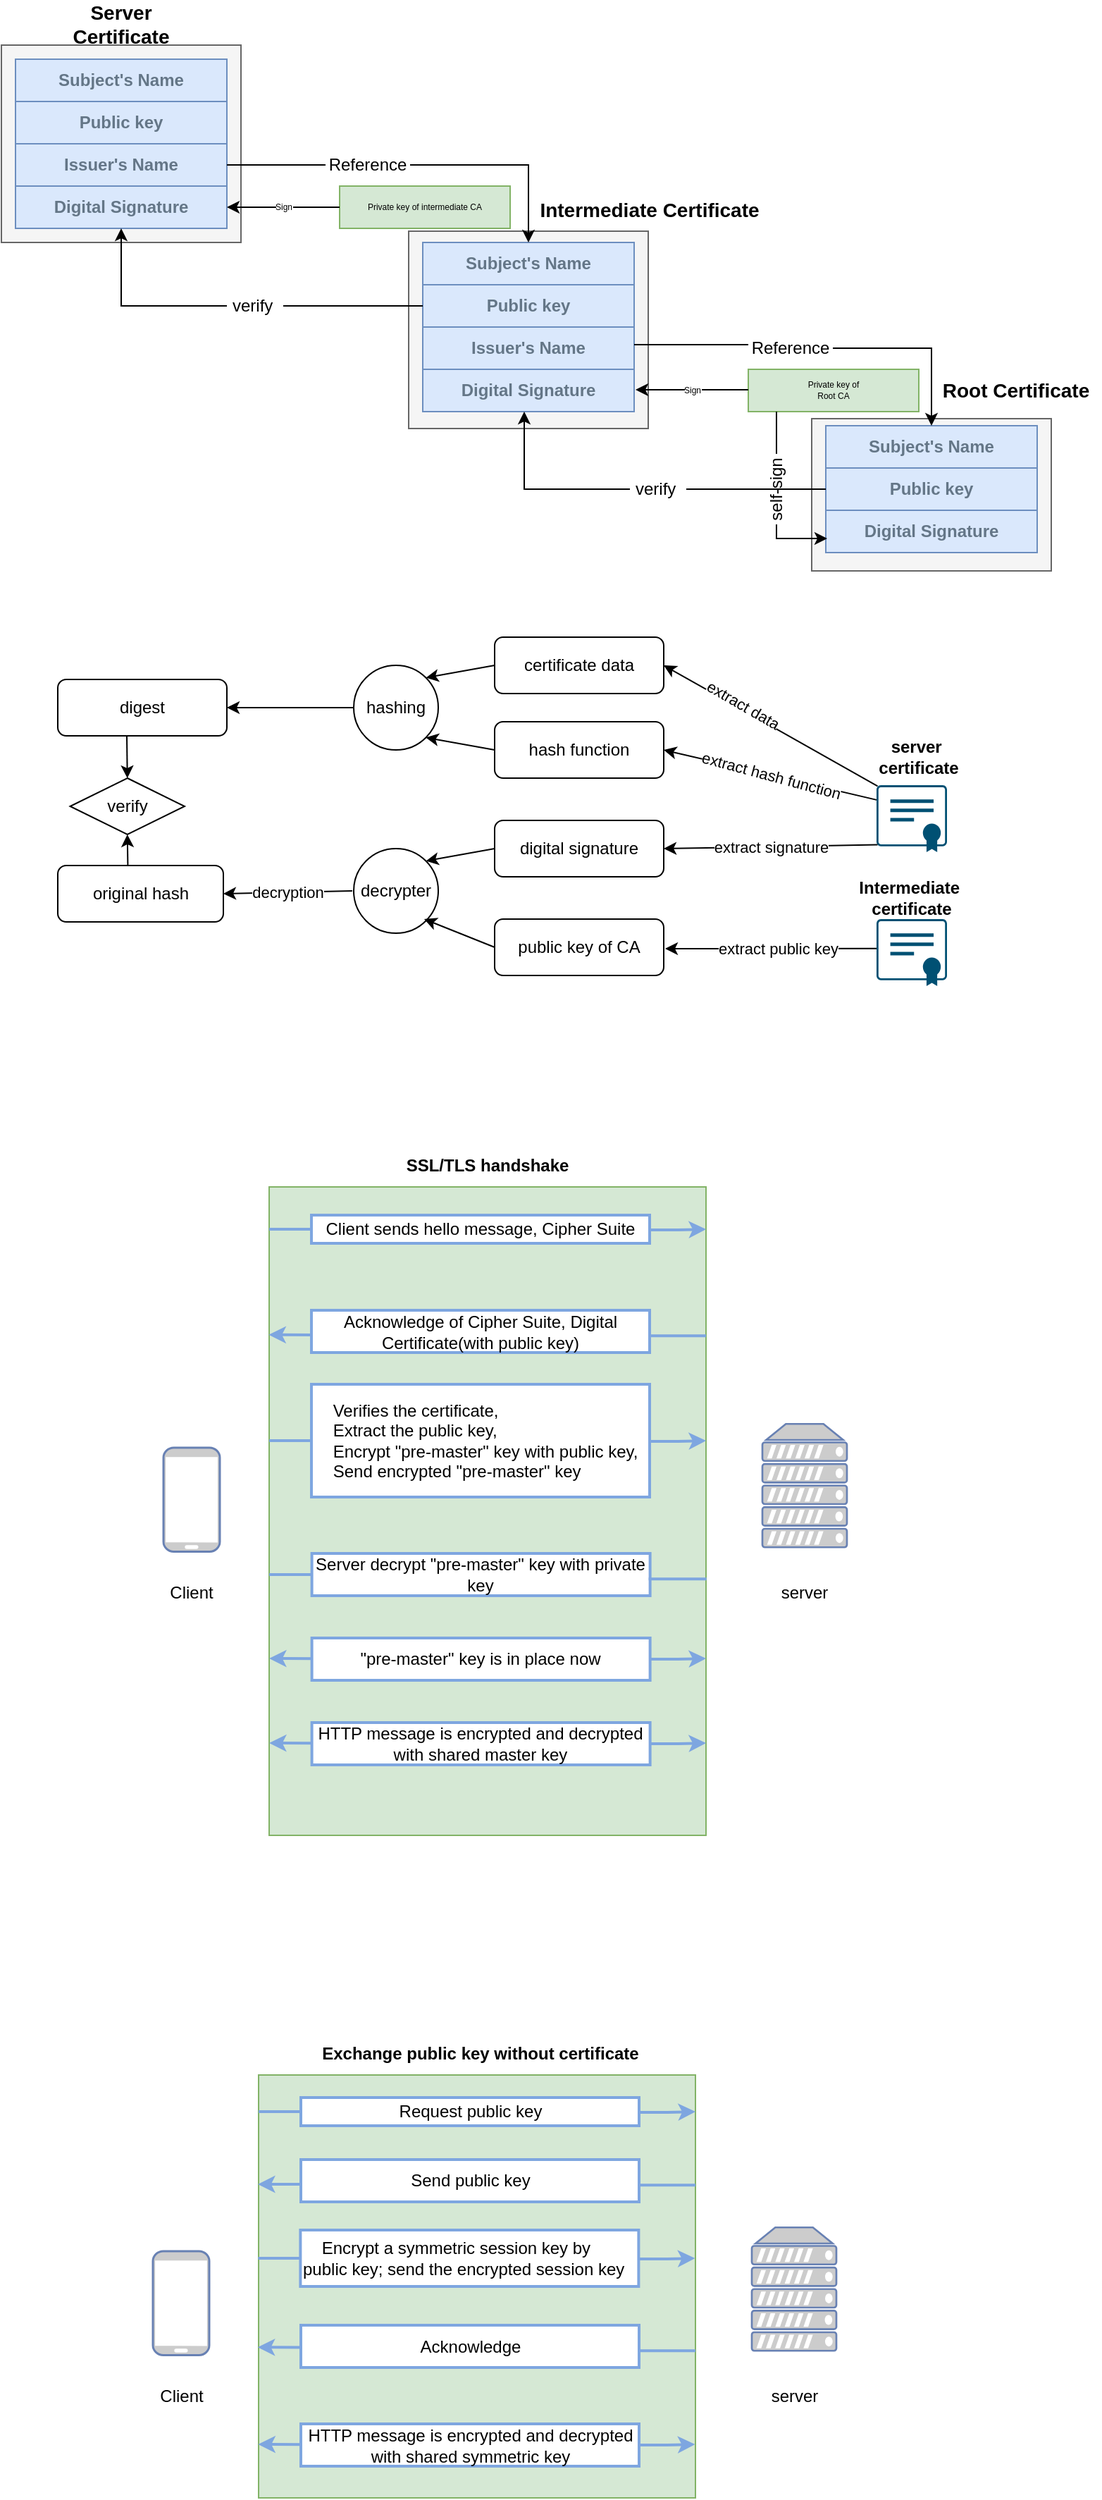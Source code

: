 <mxfile version="16.1.2" type="github">
  <diagram id="zD8Zef6-_hayys4gG_Wi" name="Page-1">
    <mxGraphModel dx="1209" dy="652" grid="1" gridSize="10" guides="1" tooltips="1" connect="1" arrows="1" fold="1" page="1" pageScale="1" pageWidth="827" pageHeight="1169" math="0" shadow="0">
      <root>
        <mxCell id="0" />
        <mxCell id="1" parent="0" />
        <mxCell id="Yg7p6_PxgMODSKfrG7tm-1" value="" style="rounded=0;whiteSpace=wrap;html=1;fillColor=#f5f5f5;strokeColor=#666666;fontColor=#333333;" parent="1" vertex="1">
          <mxGeometry x="40" y="60" width="170" height="140" as="geometry" />
        </mxCell>
        <mxCell id="Yg7p6_PxgMODSKfrG7tm-2" value="Subject&#39;s Name" style="rounded=0;whiteSpace=wrap;html=1;fillColor=#dae8fc;strokeColor=#6c8ebf;fontStyle=1;fontColor=#647687;" parent="1" vertex="1">
          <mxGeometry x="50" y="70" width="150" height="30" as="geometry" />
        </mxCell>
        <mxCell id="Yg7p6_PxgMODSKfrG7tm-3" value="Issuer&#39;s Name" style="rounded=0;whiteSpace=wrap;html=1;fillColor=#dae8fc;strokeColor=#6c8ebf;fontStyle=1;fontColor=#647687;" parent="1" vertex="1">
          <mxGeometry x="50" y="130" width="150" height="30" as="geometry" />
        </mxCell>
        <mxCell id="Yg7p6_PxgMODSKfrG7tm-4" value="Public key" style="rounded=0;whiteSpace=wrap;html=1;fillColor=#dae8fc;strokeColor=#6c8ebf;fontStyle=1;fontColor=#647687;" parent="1" vertex="1">
          <mxGeometry x="50" y="100" width="150" height="30" as="geometry" />
        </mxCell>
        <mxCell id="Yg7p6_PxgMODSKfrG7tm-5" value="Digital Signature" style="rounded=0;whiteSpace=wrap;html=1;fillColor=#dae8fc;strokeColor=#6c8ebf;fontStyle=1;fontColor=#647687;" parent="1" vertex="1">
          <mxGeometry x="50" y="160" width="150" height="30" as="geometry" />
        </mxCell>
        <mxCell id="Yg7p6_PxgMODSKfrG7tm-6" value="" style="rounded=0;whiteSpace=wrap;html=1;fillColor=#f5f5f5;strokeColor=#666666;fontColor=#333333;" parent="1" vertex="1">
          <mxGeometry x="329" y="192" width="170" height="140" as="geometry" />
        </mxCell>
        <mxCell id="Yg7p6_PxgMODSKfrG7tm-7" value="Subject&#39;s Name" style="rounded=0;whiteSpace=wrap;html=1;fillColor=#dae8fc;strokeColor=#6c8ebf;fontStyle=1;fontColor=#647687;" parent="1" vertex="1">
          <mxGeometry x="339" y="200" width="150" height="30" as="geometry" />
        </mxCell>
        <mxCell id="Yg7p6_PxgMODSKfrG7tm-8" value="Issuer&#39;s Name" style="rounded=0;whiteSpace=wrap;html=1;fillColor=#dae8fc;strokeColor=#6c8ebf;fontStyle=1;fontColor=#647687;" parent="1" vertex="1">
          <mxGeometry x="339" y="260" width="150" height="30" as="geometry" />
        </mxCell>
        <mxCell id="Yg7p6_PxgMODSKfrG7tm-9" value="Public key" style="rounded=0;whiteSpace=wrap;html=1;fillColor=#dae8fc;strokeColor=#6c8ebf;fontStyle=1;fontColor=#647687;" parent="1" vertex="1">
          <mxGeometry x="339" y="230" width="150" height="30" as="geometry" />
        </mxCell>
        <mxCell id="Yg7p6_PxgMODSKfrG7tm-10" value="Digital Signature" style="rounded=0;whiteSpace=wrap;html=1;fillColor=#dae8fc;strokeColor=#6c8ebf;fontStyle=1;fontColor=#647687;" parent="1" vertex="1">
          <mxGeometry x="339" y="290" width="150" height="30" as="geometry" />
        </mxCell>
        <mxCell id="Yg7p6_PxgMODSKfrG7tm-11" value="Server Certificate" style="text;html=1;strokeColor=none;fillColor=none;align=center;verticalAlign=middle;whiteSpace=wrap;rounded=0;fontColor=#000000;fontStyle=1;fontSize=14;" parent="1" vertex="1">
          <mxGeometry x="95" y="30" width="60" height="30" as="geometry" />
        </mxCell>
        <mxCell id="Yg7p6_PxgMODSKfrG7tm-12" value="Intermediate Certificate" style="text;html=1;strokeColor=none;fillColor=none;align=center;verticalAlign=middle;whiteSpace=wrap;rounded=0;fontColor=#000000;fontStyle=1;fontSize=14;" parent="1" vertex="1">
          <mxGeometry x="420" y="162" width="160" height="30" as="geometry" />
        </mxCell>
        <mxCell id="Yg7p6_PxgMODSKfrG7tm-13" value="" style="rounded=0;whiteSpace=wrap;html=1;fillColor=#f5f5f5;strokeColor=#666666;fontColor=#333333;" parent="1" vertex="1">
          <mxGeometry x="615" y="325" width="170" height="108" as="geometry" />
        </mxCell>
        <mxCell id="Yg7p6_PxgMODSKfrG7tm-14" value="Subject&#39;s Name" style="rounded=0;whiteSpace=wrap;html=1;fillColor=#dae8fc;strokeColor=#6c8ebf;fontStyle=1;fontColor=#647687;" parent="1" vertex="1">
          <mxGeometry x="625" y="330" width="150" height="30" as="geometry" />
        </mxCell>
        <mxCell id="Yg7p6_PxgMODSKfrG7tm-16" value="Public key" style="rounded=0;whiteSpace=wrap;html=1;fillColor=#dae8fc;strokeColor=#6c8ebf;fontStyle=1;fontColor=#647687;" parent="1" vertex="1">
          <mxGeometry x="625" y="360" width="150" height="30" as="geometry" />
        </mxCell>
        <mxCell id="Yg7p6_PxgMODSKfrG7tm-17" value="Digital Signature" style="rounded=0;whiteSpace=wrap;html=1;fillColor=#dae8fc;strokeColor=#6c8ebf;fontStyle=1;fontColor=#647687;" parent="1" vertex="1">
          <mxGeometry x="625" y="390" width="150" height="30" as="geometry" />
        </mxCell>
        <mxCell id="Yg7p6_PxgMODSKfrG7tm-18" value="Root Certificate" style="text;html=1;strokeColor=none;fillColor=none;align=center;verticalAlign=middle;whiteSpace=wrap;rounded=0;fontColor=#000000;fontStyle=1;fontSize=14;" parent="1" vertex="1">
          <mxGeometry x="700" y="290" width="120" height="30" as="geometry" />
        </mxCell>
        <mxCell id="Yg7p6_PxgMODSKfrG7tm-23" value="" style="edgeStyle=segmentEdgeStyle;endArrow=classic;html=1;rounded=0;fontColor=#000000;exitX=1;exitY=0.5;exitDx=0;exitDy=0;startArrow=none;" parent="1" source="Yg7p6_PxgMODSKfrG7tm-25" target="Yg7p6_PxgMODSKfrG7tm-7" edge="1">
          <mxGeometry width="50" height="50" relative="1" as="geometry">
            <mxPoint x="310" y="80" as="sourcePoint" />
            <mxPoint x="440" y="300" as="targetPoint" />
          </mxGeometry>
        </mxCell>
        <mxCell id="Yg7p6_PxgMODSKfrG7tm-25" value="Reference" style="text;html=1;strokeColor=none;fillColor=none;align=center;verticalAlign=middle;whiteSpace=wrap;rounded=0;fontColor=#000000;fontStyle=0" parent="1" vertex="1">
          <mxGeometry x="270" y="130" width="60" height="30" as="geometry" />
        </mxCell>
        <mxCell id="Yg7p6_PxgMODSKfrG7tm-26" value="" style="edgeStyle=segmentEdgeStyle;endArrow=none;html=1;rounded=0;fontColor=#000000;exitX=1;exitY=0.5;exitDx=0;exitDy=0;" parent="1" source="Yg7p6_PxgMODSKfrG7tm-3" target="Yg7p6_PxgMODSKfrG7tm-25" edge="1">
          <mxGeometry width="50" height="50" relative="1" as="geometry">
            <mxPoint x="270" y="145" as="sourcePoint" />
            <mxPoint x="414" y="170" as="targetPoint" />
          </mxGeometry>
        </mxCell>
        <mxCell id="Yg7p6_PxgMODSKfrG7tm-32" value="" style="edgeStyle=segmentEdgeStyle;endArrow=classic;html=1;rounded=0;fontColor=#000000;exitX=1;exitY=0.5;exitDx=0;exitDy=0;startArrow=none;entryX=0.5;entryY=0;entryDx=0;entryDy=0;" parent="1" source="Yg7p6_PxgMODSKfrG7tm-33" target="Yg7p6_PxgMODSKfrG7tm-14" edge="1">
          <mxGeometry width="50" height="50" relative="1" as="geometry">
            <mxPoint x="595" y="220" as="sourcePoint" />
            <mxPoint x="699" y="310" as="targetPoint" />
          </mxGeometry>
        </mxCell>
        <mxCell id="Yg7p6_PxgMODSKfrG7tm-33" value="Reference" style="text;html=1;strokeColor=none;fillColor=none;align=center;verticalAlign=middle;whiteSpace=wrap;rounded=0;fontColor=#000000;fontStyle=0" parent="1" vertex="1">
          <mxGeometry x="570" y="260" width="60" height="30" as="geometry" />
        </mxCell>
        <mxCell id="Yg7p6_PxgMODSKfrG7tm-34" value="" style="edgeStyle=segmentEdgeStyle;endArrow=none;html=1;rounded=0;fontColor=#000000;exitX=1;exitY=0.75;exitDx=0;exitDy=0;" parent="1" target="Yg7p6_PxgMODSKfrG7tm-33" edge="1">
          <mxGeometry width="50" height="50" relative="1" as="geometry">
            <mxPoint x="489" y="272.5" as="sourcePoint" />
            <mxPoint x="633" y="260" as="targetPoint" />
            <Array as="points">
              <mxPoint x="570" y="273" />
              <mxPoint x="570" y="273" />
            </Array>
          </mxGeometry>
        </mxCell>
        <mxCell id="Yg7p6_PxgMODSKfrG7tm-36" value="Private key of intermediate CA" style="rounded=0;whiteSpace=wrap;html=1;fillColor=#d5e8d4;strokeColor=#82b366;fontStyle=0;fontSize=6;" parent="1" vertex="1">
          <mxGeometry x="280" y="160" width="121" height="30" as="geometry" />
        </mxCell>
        <mxCell id="Yg7p6_PxgMODSKfrG7tm-37" value="Private key of &lt;br&gt;Root CA" style="rounded=0;whiteSpace=wrap;html=1;fillColor=#d5e8d4;strokeColor=#82b366;fontStyle=0;fontSize=6;" parent="1" vertex="1">
          <mxGeometry x="570" y="290" width="121" height="30" as="geometry" />
        </mxCell>
        <mxCell id="Yg7p6_PxgMODSKfrG7tm-40" value="" style="endArrow=classic;html=1;rounded=0;fontSize=6;fontColor=#000000;exitX=0;exitY=0.5;exitDx=0;exitDy=0;entryX=1;entryY=0.5;entryDx=0;entryDy=0;" parent="1" source="Yg7p6_PxgMODSKfrG7tm-36" target="Yg7p6_PxgMODSKfrG7tm-5" edge="1">
          <mxGeometry relative="1" as="geometry">
            <mxPoint x="360" y="320" as="sourcePoint" />
            <mxPoint x="460" y="320" as="targetPoint" />
          </mxGeometry>
        </mxCell>
        <mxCell id="Yg7p6_PxgMODSKfrG7tm-41" value="Sign" style="edgeLabel;resizable=0;html=1;align=center;verticalAlign=middle;fontSize=6;fontColor=#000000;" parent="Yg7p6_PxgMODSKfrG7tm-40" connectable="0" vertex="1">
          <mxGeometry relative="1" as="geometry" />
        </mxCell>
        <mxCell id="Yg7p6_PxgMODSKfrG7tm-42" value="" style="endArrow=classic;html=1;rounded=0;fontSize=6;fontColor=#000000;exitX=0;exitY=0.5;exitDx=0;exitDy=0;entryX=1;entryY=0.5;entryDx=0;entryDy=0;" parent="1" edge="1">
          <mxGeometry relative="1" as="geometry">
            <mxPoint x="570" y="304.5" as="sourcePoint" />
            <mxPoint x="490" y="304.5" as="targetPoint" />
          </mxGeometry>
        </mxCell>
        <mxCell id="Yg7p6_PxgMODSKfrG7tm-43" value="Sign" style="edgeLabel;resizable=0;html=1;align=center;verticalAlign=middle;fontSize=6;fontColor=#000000;" parent="Yg7p6_PxgMODSKfrG7tm-42" connectable="0" vertex="1">
          <mxGeometry relative="1" as="geometry" />
        </mxCell>
        <mxCell id="Yg7p6_PxgMODSKfrG7tm-44" value="" style="edgeStyle=segmentEdgeStyle;endArrow=classic;html=1;rounded=0;fontSize=6;fontColor=#000000;exitX=0;exitY=0.5;exitDx=0;exitDy=0;entryX=0.5;entryY=1;entryDx=0;entryDy=0;startArrow=none;" parent="1" source="Yg7p6_PxgMODSKfrG7tm-46" target="Yg7p6_PxgMODSKfrG7tm-5" edge="1">
          <mxGeometry width="50" height="50" relative="1" as="geometry">
            <mxPoint x="390" y="350" as="sourcePoint" />
            <mxPoint x="120" y="245" as="targetPoint" />
          </mxGeometry>
        </mxCell>
        <mxCell id="Yg7p6_PxgMODSKfrG7tm-46" value="verify&amp;nbsp;" style="text;html=1;strokeColor=none;fillColor=none;align=center;verticalAlign=middle;whiteSpace=wrap;rounded=0;fontColor=#000000;fontStyle=0" parent="1" vertex="1">
          <mxGeometry x="200" y="230" width="40" height="30" as="geometry" />
        </mxCell>
        <mxCell id="Yg7p6_PxgMODSKfrG7tm-47" value="" style="edgeStyle=segmentEdgeStyle;endArrow=none;html=1;rounded=0;fontSize=6;fontColor=#000000;exitX=0;exitY=0.5;exitDx=0;exitDy=0;entryX=1;entryY=0.5;entryDx=0;entryDy=0;" parent="1" source="Yg7p6_PxgMODSKfrG7tm-9" target="Yg7p6_PxgMODSKfrG7tm-46" edge="1">
          <mxGeometry width="50" height="50" relative="1" as="geometry">
            <mxPoint x="339" y="245" as="sourcePoint" />
            <mxPoint x="270" y="260" as="targetPoint" />
          </mxGeometry>
        </mxCell>
        <mxCell id="Yg7p6_PxgMODSKfrG7tm-48" value="" style="edgeStyle=segmentEdgeStyle;endArrow=classic;html=1;rounded=0;fontSize=6;fontColor=#000000;exitX=0;exitY=0.5;exitDx=0;exitDy=0;entryX=0.5;entryY=1;entryDx=0;entryDy=0;startArrow=none;" parent="1" source="Yg7p6_PxgMODSKfrG7tm-49" edge="1">
          <mxGeometry width="50" height="50" relative="1" as="geometry">
            <mxPoint x="676" y="480" as="sourcePoint" />
            <mxPoint x="411" y="320" as="targetPoint" />
          </mxGeometry>
        </mxCell>
        <mxCell id="Yg7p6_PxgMODSKfrG7tm-49" value="verify&amp;nbsp;" style="text;html=1;strokeColor=none;fillColor=none;align=center;verticalAlign=middle;whiteSpace=wrap;rounded=0;fontColor=#000000;fontStyle=0" parent="1" vertex="1">
          <mxGeometry x="486" y="360" width="40" height="30" as="geometry" />
        </mxCell>
        <mxCell id="Yg7p6_PxgMODSKfrG7tm-50" value="" style="edgeStyle=segmentEdgeStyle;endArrow=none;html=1;rounded=0;fontSize=6;fontColor=#000000;exitX=0;exitY=0.5;exitDx=0;exitDy=0;entryX=1;entryY=0.5;entryDx=0;entryDy=0;" parent="1" target="Yg7p6_PxgMODSKfrG7tm-49" edge="1">
          <mxGeometry width="50" height="50" relative="1" as="geometry">
            <mxPoint x="625" y="375" as="sourcePoint" />
            <mxPoint x="556" y="390" as="targetPoint" />
          </mxGeometry>
        </mxCell>
        <mxCell id="Yg7p6_PxgMODSKfrG7tm-51" value="" style="edgeStyle=segmentEdgeStyle;endArrow=classic;html=1;rounded=0;fontSize=14;fontColor=#000000;startArrow=none;" parent="1" source="Yg7p6_PxgMODSKfrG7tm-52" edge="1">
          <mxGeometry width="50" height="50" relative="1" as="geometry">
            <mxPoint x="576" y="320" as="sourcePoint" />
            <mxPoint x="626" y="410" as="targetPoint" />
            <Array as="points">
              <mxPoint x="590" y="410" />
            </Array>
          </mxGeometry>
        </mxCell>
        <mxCell id="Yg7p6_PxgMODSKfrG7tm-52" value="self-sign" style="text;html=1;strokeColor=none;fillColor=none;align=center;verticalAlign=middle;whiteSpace=wrap;rounded=0;fontColor=#000000;fontStyle=0;rotation=270;" parent="1" vertex="1">
          <mxGeometry x="565" y="360" width="50" height="30" as="geometry" />
        </mxCell>
        <mxCell id="Yg7p6_PxgMODSKfrG7tm-53" value="" style="edgeStyle=segmentEdgeStyle;endArrow=none;html=1;rounded=0;fontSize=14;fontColor=#000000;" parent="1" target="Yg7p6_PxgMODSKfrG7tm-52" edge="1">
          <mxGeometry width="50" height="50" relative="1" as="geometry">
            <mxPoint x="590" y="320" as="sourcePoint" />
            <mxPoint x="626" y="410" as="targetPoint" />
            <Array as="points">
              <mxPoint x="590" y="320" />
            </Array>
          </mxGeometry>
        </mxCell>
        <mxCell id="K2IvXbD52Qtt8zS2Q_Zz-4" value="" style="points=[[0.015,0.015,0],[0.25,0,0],[0.5,0,0],[0.75,0,0],[0.985,0.015,0],[1,0.22,0],[1,0.44,0],[1,0.67,0],[0.985,0.89,0],[0,0.22,0],[0,0.44,0],[0,0.67,0],[0.015,0.89,0],[0.25,0.91,0],[0.5,0.91,0],[0.785,0.955,0]];verticalLabelPosition=bottom;sketch=0;html=1;verticalAlign=top;aspect=fixed;align=center;pointerEvents=1;shape=mxgraph.cisco19.x509_certificate;fillColor=#005073;strokeColor=none;" parent="1" vertex="1">
          <mxGeometry x="661" y="680" width="50" height="47.5" as="geometry" />
        </mxCell>
        <mxCell id="K2IvXbD52Qtt8zS2Q_Zz-5" value="" style="endArrow=classic;html=1;rounded=0;exitX=0;exitY=0.44;exitDx=0;exitDy=0;exitPerimeter=0;" parent="1" source="K2IvXbD52Qtt8zS2Q_Zz-4" edge="1">
          <mxGeometry relative="1" as="geometry">
            <mxPoint x="641" y="800" as="sourcePoint" />
            <mxPoint x="511" y="701" as="targetPoint" />
          </mxGeometry>
        </mxCell>
        <mxCell id="K2IvXbD52Qtt8zS2Q_Zz-6" value="extract public key" style="edgeLabel;resizable=0;html=1;align=center;verticalAlign=middle;" parent="K2IvXbD52Qtt8zS2Q_Zz-5" connectable="0" vertex="1">
          <mxGeometry relative="1" as="geometry">
            <mxPoint x="5" as="offset" />
          </mxGeometry>
        </mxCell>
        <mxCell id="K2IvXbD52Qtt8zS2Q_Zz-7" value="Intermediate&amp;nbsp; certificate" style="text;html=1;strokeColor=none;fillColor=none;align=center;verticalAlign=middle;whiteSpace=wrap;rounded=0;fontStyle=1" parent="1" vertex="1">
          <mxGeometry x="656" y="650" width="60" height="30" as="geometry" />
        </mxCell>
        <mxCell id="K2IvXbD52Qtt8zS2Q_Zz-8" value="" style="points=[[0.015,0.015,0],[0.25,0,0],[0.5,0,0],[0.75,0,0],[0.985,0.015,0],[1,0.22,0],[1,0.44,0],[1,0.67,0],[0.985,0.89,0],[0,0.22,0],[0,0.44,0],[0,0.67,0],[0.015,0.89,0],[0.25,0.91,0],[0.5,0.91,0],[0.785,0.955,0]];verticalLabelPosition=bottom;sketch=0;html=1;verticalAlign=top;aspect=fixed;align=center;pointerEvents=1;shape=mxgraph.cisco19.x509_certificate;fillColor=#005073;strokeColor=none;" parent="1" vertex="1">
          <mxGeometry x="661" y="585" width="50" height="47.5" as="geometry" />
        </mxCell>
        <mxCell id="K2IvXbD52Qtt8zS2Q_Zz-9" value="server&amp;nbsp; certificate" style="text;html=1;strokeColor=none;fillColor=none;align=center;verticalAlign=middle;whiteSpace=wrap;rounded=0;fontStyle=1" parent="1" vertex="1">
          <mxGeometry x="661" y="550" width="60" height="30" as="geometry" />
        </mxCell>
        <mxCell id="K2IvXbD52Qtt8zS2Q_Zz-10" value="" style="endArrow=classic;html=1;rounded=0;exitX=0.015;exitY=0.89;exitDx=0;exitDy=0;exitPerimeter=0;entryX=1;entryY=0.5;entryDx=0;entryDy=0;" parent="1" source="K2IvXbD52Qtt8zS2Q_Zz-8" target="K2IvXbD52Qtt8zS2Q_Zz-12" edge="1">
          <mxGeometry relative="1" as="geometry">
            <mxPoint x="681" y="730" as="sourcePoint" />
            <mxPoint x="511" y="611" as="targetPoint" />
          </mxGeometry>
        </mxCell>
        <mxCell id="K2IvXbD52Qtt8zS2Q_Zz-11" value="extract signature" style="edgeLabel;resizable=0;html=1;align=center;verticalAlign=middle;" parent="K2IvXbD52Qtt8zS2Q_Zz-10" connectable="0" vertex="1">
          <mxGeometry relative="1" as="geometry" />
        </mxCell>
        <mxCell id="K2IvXbD52Qtt8zS2Q_Zz-12" value="digital signature" style="rounded=1;whiteSpace=wrap;html=1;" parent="1" vertex="1">
          <mxGeometry x="390" y="610" width="120" height="40" as="geometry" />
        </mxCell>
        <mxCell id="K2IvXbD52Qtt8zS2Q_Zz-13" value="public key of CA" style="rounded=1;whiteSpace=wrap;html=1;" parent="1" vertex="1">
          <mxGeometry x="390" y="680" width="120" height="40" as="geometry" />
        </mxCell>
        <mxCell id="K2IvXbD52Qtt8zS2Q_Zz-16" value="decrypter" style="ellipse;whiteSpace=wrap;html=1;aspect=fixed;" parent="1" vertex="1">
          <mxGeometry x="290" y="630" width="60" height="60" as="geometry" />
        </mxCell>
        <mxCell id="K2IvXbD52Qtt8zS2Q_Zz-17" value="" style="endArrow=classic;html=1;rounded=0;exitX=0;exitY=0.5;exitDx=0;exitDy=0;entryX=1;entryY=0;entryDx=0;entryDy=0;" parent="1" source="K2IvXbD52Qtt8zS2Q_Zz-12" target="K2IvXbD52Qtt8zS2Q_Zz-16" edge="1">
          <mxGeometry width="50" height="50" relative="1" as="geometry">
            <mxPoint x="550" y="750" as="sourcePoint" />
            <mxPoint x="600" y="700" as="targetPoint" />
          </mxGeometry>
        </mxCell>
        <mxCell id="K2IvXbD52Qtt8zS2Q_Zz-18" value="" style="endArrow=classic;html=1;rounded=0;exitX=0;exitY=0.5;exitDx=0;exitDy=0;" parent="1" source="K2IvXbD52Qtt8zS2Q_Zz-13" edge="1">
          <mxGeometry width="50" height="50" relative="1" as="geometry">
            <mxPoint x="400" y="620" as="sourcePoint" />
            <mxPoint x="340" y="680" as="targetPoint" />
          </mxGeometry>
        </mxCell>
        <mxCell id="K2IvXbD52Qtt8zS2Q_Zz-19" value="" style="endArrow=classic;html=1;rounded=0;exitX=0;exitY=0.5;exitDx=0;exitDy=0;entryX=1;entryY=0.5;entryDx=0;entryDy=0;" parent="1" target="K2IvXbD52Qtt8zS2Q_Zz-22" edge="1">
          <mxGeometry relative="1" as="geometry">
            <mxPoint x="289" y="660" as="sourcePoint" />
            <mxPoint x="189" y="660" as="targetPoint" />
          </mxGeometry>
        </mxCell>
        <mxCell id="K2IvXbD52Qtt8zS2Q_Zz-20" value="decryption" style="edgeLabel;resizable=0;html=1;align=center;verticalAlign=middle;" parent="K2IvXbD52Qtt8zS2Q_Zz-19" connectable="0" vertex="1">
          <mxGeometry relative="1" as="geometry" />
        </mxCell>
        <mxCell id="K2IvXbD52Qtt8zS2Q_Zz-22" value="original hash" style="rounded=1;whiteSpace=wrap;html=1;" parent="1" vertex="1">
          <mxGeometry x="80" y="642" width="117.5" height="40" as="geometry" />
        </mxCell>
        <mxCell id="K2IvXbD52Qtt8zS2Q_Zz-23" value="" style="endArrow=classic;html=1;rounded=0;exitX=0;exitY=0.22;exitDx=0;exitDy=0;exitPerimeter=0;entryX=1;entryY=0.5;entryDx=0;entryDy=0;" parent="1" source="K2IvXbD52Qtt8zS2Q_Zz-8" target="K2IvXbD52Qtt8zS2Q_Zz-25" edge="1">
          <mxGeometry relative="1" as="geometry">
            <mxPoint x="660" y="610" as="sourcePoint" />
            <mxPoint x="510" y="600" as="targetPoint" />
          </mxGeometry>
        </mxCell>
        <mxCell id="K2IvXbD52Qtt8zS2Q_Zz-24" value="extract hash function" style="edgeLabel;resizable=0;html=1;align=center;verticalAlign=middle;rotation=15;" parent="K2IvXbD52Qtt8zS2Q_Zz-23" connectable="0" vertex="1">
          <mxGeometry relative="1" as="geometry" />
        </mxCell>
        <mxCell id="K2IvXbD52Qtt8zS2Q_Zz-25" value="hash function" style="rounded=1;whiteSpace=wrap;html=1;" parent="1" vertex="1">
          <mxGeometry x="390" y="540" width="120" height="40" as="geometry" />
        </mxCell>
        <mxCell id="K2IvXbD52Qtt8zS2Q_Zz-26" value="" style="endArrow=classic;html=1;rounded=0;exitX=0.015;exitY=0.015;exitDx=0;exitDy=0;exitPerimeter=0;entryX=1;entryY=0.5;entryDx=0;entryDy=0;" parent="1" source="K2IvXbD52Qtt8zS2Q_Zz-8" target="K2IvXbD52Qtt8zS2Q_Zz-28" edge="1">
          <mxGeometry relative="1" as="geometry">
            <mxPoint x="660" y="610" as="sourcePoint" />
            <mxPoint x="510" y="520" as="targetPoint" />
            <Array as="points" />
          </mxGeometry>
        </mxCell>
        <mxCell id="K2IvXbD52Qtt8zS2Q_Zz-27" value="extract data" style="edgeLabel;resizable=0;html=1;align=center;verticalAlign=middle;rotation=30;" parent="K2IvXbD52Qtt8zS2Q_Zz-26" connectable="0" vertex="1">
          <mxGeometry relative="1" as="geometry">
            <mxPoint x="-20" y="-15" as="offset" />
          </mxGeometry>
        </mxCell>
        <mxCell id="K2IvXbD52Qtt8zS2Q_Zz-28" value="certificate data" style="rounded=1;whiteSpace=wrap;html=1;" parent="1" vertex="1">
          <mxGeometry x="390" y="480" width="120" height="40" as="geometry" />
        </mxCell>
        <mxCell id="K2IvXbD52Qtt8zS2Q_Zz-29" value="hashing" style="ellipse;whiteSpace=wrap;html=1;aspect=fixed;" parent="1" vertex="1">
          <mxGeometry x="290" y="500" width="60" height="60" as="geometry" />
        </mxCell>
        <mxCell id="K2IvXbD52Qtt8zS2Q_Zz-30" value="" style="endArrow=classic;html=1;rounded=0;exitX=0;exitY=0.5;exitDx=0;exitDy=0;entryX=1;entryY=0;entryDx=0;entryDy=0;" parent="1" source="K2IvXbD52Qtt8zS2Q_Zz-28" target="K2IvXbD52Qtt8zS2Q_Zz-29" edge="1">
          <mxGeometry width="50" height="50" relative="1" as="geometry">
            <mxPoint x="390" y="550" as="sourcePoint" />
            <mxPoint x="440" y="500" as="targetPoint" />
          </mxGeometry>
        </mxCell>
        <mxCell id="K2IvXbD52Qtt8zS2Q_Zz-31" value="" style="endArrow=classic;html=1;rounded=0;exitX=0;exitY=0.5;exitDx=0;exitDy=0;entryX=1;entryY=1;entryDx=0;entryDy=0;" parent="1" source="K2IvXbD52Qtt8zS2Q_Zz-25" target="K2IvXbD52Qtt8zS2Q_Zz-29" edge="1">
          <mxGeometry width="50" height="50" relative="1" as="geometry">
            <mxPoint x="390" y="550" as="sourcePoint" />
            <mxPoint x="440" y="500" as="targetPoint" />
          </mxGeometry>
        </mxCell>
        <mxCell id="K2IvXbD52Qtt8zS2Q_Zz-32" value="" style="endArrow=classic;html=1;rounded=0;exitX=0;exitY=0.5;exitDx=0;exitDy=0;" parent="1" source="K2IvXbD52Qtt8zS2Q_Zz-29" edge="1">
          <mxGeometry relative="1" as="geometry">
            <mxPoint x="360" y="520" as="sourcePoint" />
            <mxPoint x="200" y="530" as="targetPoint" />
          </mxGeometry>
        </mxCell>
        <mxCell id="K2IvXbD52Qtt8zS2Q_Zz-34" value="digest" style="rounded=1;whiteSpace=wrap;html=1;" parent="1" vertex="1">
          <mxGeometry x="80" y="510" width="120" height="40" as="geometry" />
        </mxCell>
        <mxCell id="K2IvXbD52Qtt8zS2Q_Zz-35" value="verify" style="rhombus;whiteSpace=wrap;html=1;" parent="1" vertex="1">
          <mxGeometry x="88.75" y="580" width="81.25" height="40" as="geometry" />
        </mxCell>
        <mxCell id="K2IvXbD52Qtt8zS2Q_Zz-36" value="" style="endArrow=classic;html=1;rounded=0;entryX=0.5;entryY=0;entryDx=0;entryDy=0;" parent="1" target="K2IvXbD52Qtt8zS2Q_Zz-35" edge="1">
          <mxGeometry width="50" height="50" relative="1" as="geometry">
            <mxPoint x="129" y="550" as="sourcePoint" />
            <mxPoint x="440" y="500" as="targetPoint" />
          </mxGeometry>
        </mxCell>
        <mxCell id="K2IvXbD52Qtt8zS2Q_Zz-37" value="" style="endArrow=classic;html=1;rounded=0;entryX=0.5;entryY=1;entryDx=0;entryDy=0;exitX=0.423;exitY=0;exitDx=0;exitDy=0;exitPerimeter=0;" parent="1" source="K2IvXbD52Qtt8zS2Q_Zz-22" target="K2IvXbD52Qtt8zS2Q_Zz-35" edge="1">
          <mxGeometry width="50" height="50" relative="1" as="geometry">
            <mxPoint x="125" y="640" as="sourcePoint" />
            <mxPoint x="440" y="500" as="targetPoint" />
          </mxGeometry>
        </mxCell>
        <mxCell id="DBTXj5gluoL8a0wRJHRE-1" value="SSL/TLS handshake" style="text;html=1;strokeColor=none;fillColor=none;align=center;verticalAlign=middle;whiteSpace=wrap;rounded=0;fontStyle=1" parent="1" vertex="1">
          <mxGeometry x="230" y="840" width="310" height="30" as="geometry" />
        </mxCell>
        <mxCell id="DBTXj5gluoL8a0wRJHRE-2" value="" style="fontColor=#0066CC;verticalAlign=top;verticalLabelPosition=bottom;labelPosition=center;align=center;html=1;outlineConnect=0;fillColor=#CCCCCC;strokeColor=#6881B3;gradientColor=none;gradientDirection=north;strokeWidth=2;shape=mxgraph.networks.server;" parent="1" vertex="1">
          <mxGeometry x="580" y="1038.13" width="60" height="87.5" as="geometry" />
        </mxCell>
        <mxCell id="DBTXj5gluoL8a0wRJHRE-3" value="" style="fontColor=#0066CC;verticalAlign=top;verticalLabelPosition=bottom;labelPosition=center;align=center;html=1;outlineConnect=0;fillColor=#CCCCCC;strokeColor=#6881B3;gradientColor=none;gradientDirection=north;strokeWidth=2;shape=mxgraph.networks.mobile;" parent="1" vertex="1">
          <mxGeometry x="155" y="1055" width="40" height="73.75" as="geometry" />
        </mxCell>
        <mxCell id="DBTXj5gluoL8a0wRJHRE-4" value="Client" style="text;html=1;strokeColor=none;fillColor=none;align=center;verticalAlign=middle;whiteSpace=wrap;rounded=0;" parent="1" vertex="1">
          <mxGeometry x="145" y="1142.5" width="60" height="30" as="geometry" />
        </mxCell>
        <mxCell id="DBTXj5gluoL8a0wRJHRE-5" value="server" style="text;html=1;strokeColor=none;fillColor=none;align=center;verticalAlign=middle;whiteSpace=wrap;rounded=0;" parent="1" vertex="1">
          <mxGeometry x="580" y="1142.5" width="60" height="30" as="geometry" />
        </mxCell>
        <mxCell id="DBTXj5gluoL8a0wRJHRE-6" value="" style="rounded=0;whiteSpace=wrap;html=1;strokeColor=#82b366;strokeWidth=1;fillColor=#d5e8d4;" parent="1" vertex="1">
          <mxGeometry x="230" y="870" width="310" height="460" as="geometry" />
        </mxCell>
        <mxCell id="DBTXj5gluoL8a0wRJHRE-7" value="Client sends hello message, Cipher Suite" style="rounded=0;whiteSpace=wrap;html=1;strokeColor=#7EA6E0;strokeWidth=2;" parent="1" vertex="1">
          <mxGeometry x="260" y="890" width="240" height="20" as="geometry" />
        </mxCell>
        <mxCell id="DBTXj5gluoL8a0wRJHRE-8" value="" style="endArrow=classic;html=1;rounded=0;edgeStyle=orthogonalEdgeStyle;strokeColor=#7EA6E0;strokeWidth=2;" parent="1" edge="1">
          <mxGeometry x="195.25" y="839.5" as="geometry">
            <mxPoint x="500" y="900.5" as="sourcePoint" />
            <mxPoint x="540" y="900" as="targetPoint" />
            <Array as="points">
              <mxPoint x="520" y="900.5" />
              <mxPoint x="520" y="900.5" />
            </Array>
          </mxGeometry>
        </mxCell>
        <mxCell id="DBTXj5gluoL8a0wRJHRE-9" value="" style="line;strokeWidth=2;html=1;labelBorderColor=#3399FF;strokeColor=#7EA6E0;" parent="1" vertex="1">
          <mxGeometry x="230" y="895" width="30" height="10" as="geometry" />
        </mxCell>
        <mxCell id="DBTXj5gluoL8a0wRJHRE-10" value="Acknowledge of Cipher Suite, Digital Certificate(with public key)" style="rounded=0;whiteSpace=wrap;html=1;strokeColor=#7EA6E0;strokeWidth=2;" parent="1" vertex="1">
          <mxGeometry x="260" y="957.5" width="240" height="30" as="geometry" />
        </mxCell>
        <mxCell id="DBTXj5gluoL8a0wRJHRE-16" value="" style="endArrow=classic;html=1;rounded=0;edgeStyle=orthogonalEdgeStyle;strokeColor=#7EA6E0;strokeWidth=2;entryX=-0.001;entryY=0.228;entryDx=0;entryDy=0;entryPerimeter=0;" parent="1" target="DBTXj5gluoL8a0wRJHRE-6" edge="1">
          <mxGeometry x="-44.75" y="959.5" as="geometry">
            <mxPoint x="260" y="975" as="sourcePoint" />
            <mxPoint x="300" y="1020" as="targetPoint" />
            <Array as="points">
              <mxPoint x="260" y="975" />
            </Array>
          </mxGeometry>
        </mxCell>
        <mxCell id="DBTXj5gluoL8a0wRJHRE-17" value="" style="line;strokeWidth=2;html=1;labelBorderColor=#3399FF;strokeColor=#7EA6E0;" parent="1" vertex="1">
          <mxGeometry x="499" y="970.63" width="41" height="10" as="geometry" />
        </mxCell>
        <mxCell id="DBTXj5gluoL8a0wRJHRE-18" value="&lt;span&gt;&amp;nbsp; &amp;nbsp; Verifies the certificate,&lt;/span&gt;&lt;br&gt;&lt;span&gt;&amp;nbsp; &amp;nbsp; Extract the public key,&amp;nbsp;&lt;/span&gt;&lt;br&gt;&lt;span&gt;&amp;nbsp; &amp;nbsp; Encrypt &quot;pre-master&quot; key with public key,&amp;nbsp; &amp;nbsp; &amp;nbsp; Send encrypted &quot;pre-master&quot; key&amp;nbsp;&lt;/span&gt;" style="rounded=0;whiteSpace=wrap;html=1;strokeColor=#7EA6E0;strokeWidth=2;align=left;" parent="1" vertex="1">
          <mxGeometry x="260" y="1010" width="240" height="80" as="geometry" />
        </mxCell>
        <mxCell id="DBTXj5gluoL8a0wRJHRE-19" value="" style="endArrow=classic;html=1;rounded=0;edgeStyle=orthogonalEdgeStyle;strokeColor=#7EA6E0;strokeWidth=2;" parent="1" edge="1">
          <mxGeometry x="195.25" y="989.5" as="geometry">
            <mxPoint x="500" y="1050.5" as="sourcePoint" />
            <mxPoint x="540" y="1050" as="targetPoint" />
            <Array as="points">
              <mxPoint x="520" y="1050.5" />
              <mxPoint x="520" y="1050.5" />
            </Array>
          </mxGeometry>
        </mxCell>
        <mxCell id="DBTXj5gluoL8a0wRJHRE-20" value="" style="line;strokeWidth=2;html=1;labelBorderColor=#3399FF;strokeColor=#7EA6E0;" parent="1" vertex="1">
          <mxGeometry x="230" y="1045" width="30" height="10" as="geometry" />
        </mxCell>
        <mxCell id="DBTXj5gluoL8a0wRJHRE-21" value="Server decrypt &quot;pre-master&quot; key with private key" style="rounded=0;whiteSpace=wrap;html=1;strokeColor=#7EA6E0;strokeWidth=2;" parent="1" vertex="1">
          <mxGeometry x="260.31" y="1130" width="240" height="30" as="geometry" />
        </mxCell>
        <mxCell id="DBTXj5gluoL8a0wRJHRE-23" value="" style="line;strokeWidth=2;html=1;labelBorderColor=#3399FF;strokeColor=#7EA6E0;" parent="1" vertex="1">
          <mxGeometry x="499.31" y="1143.13" width="41" height="10" as="geometry" />
        </mxCell>
        <mxCell id="DBTXj5gluoL8a0wRJHRE-24" value="" style="line;strokeWidth=2;html=1;labelBorderColor=#3399FF;strokeColor=#7EA6E0;" parent="1" vertex="1">
          <mxGeometry x="230" y="1140" width="30" height="10" as="geometry" />
        </mxCell>
        <mxCell id="DBTXj5gluoL8a0wRJHRE-25" value="&quot;pre-master&quot; key is in place now" style="rounded=0;whiteSpace=wrap;html=1;strokeColor=#7EA6E0;strokeWidth=2;" parent="1" vertex="1">
          <mxGeometry x="260.31" y="1190" width="240" height="30" as="geometry" />
        </mxCell>
        <mxCell id="DBTXj5gluoL8a0wRJHRE-28" value="" style="endArrow=classic;html=1;rounded=0;edgeStyle=orthogonalEdgeStyle;strokeColor=#7EA6E0;strokeWidth=2;" parent="1" edge="1">
          <mxGeometry x="195.25" y="1144" as="geometry">
            <mxPoint x="500" y="1205" as="sourcePoint" />
            <mxPoint x="540" y="1204.5" as="targetPoint" />
            <Array as="points">
              <mxPoint x="520" y="1205" />
              <mxPoint x="520" y="1205" />
            </Array>
          </mxGeometry>
        </mxCell>
        <mxCell id="DBTXj5gluoL8a0wRJHRE-29" value="" style="endArrow=classic;html=1;rounded=0;edgeStyle=orthogonalEdgeStyle;strokeColor=#7EA6E0;strokeWidth=2;entryX=-0.001;entryY=0.228;entryDx=0;entryDy=0;entryPerimeter=0;" parent="1" edge="1">
          <mxGeometry x="-44.44" y="1189.12" as="geometry">
            <mxPoint x="260.31" y="1204.62" as="sourcePoint" />
            <mxPoint x="230.0" y="1204.5" as="targetPoint" />
            <Array as="points">
              <mxPoint x="260.31" y="1204.62" />
            </Array>
          </mxGeometry>
        </mxCell>
        <mxCell id="DBTXj5gluoL8a0wRJHRE-30" value="HTTP message is encrypted and decrypted with shared master key" style="rounded=0;whiteSpace=wrap;html=1;strokeColor=#7EA6E0;strokeWidth=2;" parent="1" vertex="1">
          <mxGeometry x="260.31" y="1250" width="240" height="30" as="geometry" />
        </mxCell>
        <mxCell id="DBTXj5gluoL8a0wRJHRE-31" value="" style="endArrow=classic;html=1;rounded=0;edgeStyle=orthogonalEdgeStyle;strokeColor=#7EA6E0;strokeWidth=2;" parent="1" edge="1">
          <mxGeometry x="195.25" y="1204" as="geometry">
            <mxPoint x="500" y="1265" as="sourcePoint" />
            <mxPoint x="540" y="1264.5" as="targetPoint" />
            <Array as="points">
              <mxPoint x="520" y="1265" />
              <mxPoint x="520" y="1265" />
            </Array>
          </mxGeometry>
        </mxCell>
        <mxCell id="DBTXj5gluoL8a0wRJHRE-32" value="" style="endArrow=classic;html=1;rounded=0;edgeStyle=orthogonalEdgeStyle;strokeColor=#7EA6E0;strokeWidth=2;entryX=-0.001;entryY=0.228;entryDx=0;entryDy=0;entryPerimeter=0;" parent="1" edge="1">
          <mxGeometry x="-44.44" y="1249.12" as="geometry">
            <mxPoint x="260.31" y="1264.62" as="sourcePoint" />
            <mxPoint x="230" y="1264.5" as="targetPoint" />
            <Array as="points">
              <mxPoint x="260.31" y="1264.62" />
            </Array>
          </mxGeometry>
        </mxCell>
        <mxCell id="_V2_BGFMI04btn5LcqC1-1" value="Exchange public key without certificate" style="text;html=1;strokeColor=none;fillColor=none;align=center;verticalAlign=middle;whiteSpace=wrap;rounded=0;fontStyle=1" vertex="1" parent="1">
          <mxGeometry x="225" y="1470" width="310" height="30" as="geometry" />
        </mxCell>
        <mxCell id="_V2_BGFMI04btn5LcqC1-2" value="" style="fontColor=#0066CC;verticalAlign=top;verticalLabelPosition=bottom;labelPosition=center;align=center;html=1;outlineConnect=0;fillColor=#CCCCCC;strokeColor=#6881B3;gradientColor=none;gradientDirection=north;strokeWidth=2;shape=mxgraph.networks.server;" vertex="1" parent="1">
          <mxGeometry x="572.5" y="1608.13" width="60" height="87.5" as="geometry" />
        </mxCell>
        <mxCell id="_V2_BGFMI04btn5LcqC1-3" value="" style="fontColor=#0066CC;verticalAlign=top;verticalLabelPosition=bottom;labelPosition=center;align=center;html=1;outlineConnect=0;fillColor=#CCCCCC;strokeColor=#6881B3;gradientColor=none;gradientDirection=north;strokeWidth=2;shape=mxgraph.networks.mobile;" vertex="1" parent="1">
          <mxGeometry x="147.5" y="1625" width="40" height="73.75" as="geometry" />
        </mxCell>
        <mxCell id="_V2_BGFMI04btn5LcqC1-4" value="Client" style="text;html=1;strokeColor=none;fillColor=none;align=center;verticalAlign=middle;whiteSpace=wrap;rounded=0;" vertex="1" parent="1">
          <mxGeometry x="137.5" y="1712.5" width="60" height="30" as="geometry" />
        </mxCell>
        <mxCell id="_V2_BGFMI04btn5LcqC1-5" value="server" style="text;html=1;strokeColor=none;fillColor=none;align=center;verticalAlign=middle;whiteSpace=wrap;rounded=0;" vertex="1" parent="1">
          <mxGeometry x="572.5" y="1712.5" width="60" height="30" as="geometry" />
        </mxCell>
        <mxCell id="_V2_BGFMI04btn5LcqC1-6" value="" style="rounded=0;whiteSpace=wrap;html=1;strokeColor=#82b366;strokeWidth=1;fillColor=#d5e8d4;" vertex="1" parent="1">
          <mxGeometry x="222.5" y="1500" width="310" height="300" as="geometry" />
        </mxCell>
        <mxCell id="_V2_BGFMI04btn5LcqC1-7" value="Request public key" style="rounded=0;whiteSpace=wrap;html=1;strokeColor=#7EA6E0;strokeWidth=2;" vertex="1" parent="1">
          <mxGeometry x="252.5" y="1516" width="240" height="20" as="geometry" />
        </mxCell>
        <mxCell id="_V2_BGFMI04btn5LcqC1-8" value="" style="endArrow=classic;html=1;rounded=0;edgeStyle=orthogonalEdgeStyle;strokeColor=#7EA6E0;strokeWidth=2;" edge="1" parent="1">
          <mxGeometry x="187.75" y="1465.5" as="geometry">
            <mxPoint x="492.5" y="1526.5" as="sourcePoint" />
            <mxPoint x="532.5" y="1526" as="targetPoint" />
            <Array as="points">
              <mxPoint x="512.5" y="1526.5" />
              <mxPoint x="512.5" y="1526.5" />
            </Array>
          </mxGeometry>
        </mxCell>
        <mxCell id="_V2_BGFMI04btn5LcqC1-9" value="" style="line;strokeWidth=2;html=1;labelBorderColor=#3399FF;strokeColor=#7EA6E0;" vertex="1" parent="1">
          <mxGeometry x="222.5" y="1521" width="30" height="10" as="geometry" />
        </mxCell>
        <mxCell id="_V2_BGFMI04btn5LcqC1-10" value="Send public key" style="rounded=0;whiteSpace=wrap;html=1;strokeColor=#7EA6E0;strokeWidth=2;" vertex="1" parent="1">
          <mxGeometry x="252.5" y="1560" width="240" height="30" as="geometry" />
        </mxCell>
        <mxCell id="_V2_BGFMI04btn5LcqC1-11" value="" style="endArrow=classic;html=1;rounded=0;edgeStyle=orthogonalEdgeStyle;strokeColor=#7EA6E0;strokeWidth=2;" edge="1" parent="1">
          <mxGeometry x="-52.25" y="1562" as="geometry">
            <mxPoint x="252.5" y="1577.5" as="sourcePoint" />
            <mxPoint x="222" y="1577.5" as="targetPoint" />
            <Array as="points">
              <mxPoint x="252.5" y="1577.5" />
            </Array>
          </mxGeometry>
        </mxCell>
        <mxCell id="_V2_BGFMI04btn5LcqC1-12" value="" style="line;strokeWidth=2;html=1;labelBorderColor=#3399FF;strokeColor=#7EA6E0;" vertex="1" parent="1">
          <mxGeometry x="491.5" y="1573.13" width="41" height="10" as="geometry" />
        </mxCell>
        <mxCell id="_V2_BGFMI04btn5LcqC1-13" value="&lt;span&gt;&amp;nbsp; &amp;nbsp; Encrypt a symmetric session key by public key; send the encrypted session key&lt;/span&gt;" style="rounded=0;whiteSpace=wrap;html=1;strokeColor=#7EA6E0;strokeWidth=2;align=left;" vertex="1" parent="1">
          <mxGeometry x="252.19" y="1610" width="240" height="40" as="geometry" />
        </mxCell>
        <mxCell id="_V2_BGFMI04btn5LcqC1-14" value="" style="endArrow=classic;html=1;rounded=0;edgeStyle=orthogonalEdgeStyle;strokeColor=#7EA6E0;strokeWidth=2;" edge="1" parent="1">
          <mxGeometry x="187.44" y="1569.5" as="geometry">
            <mxPoint x="492.19" y="1630.5" as="sourcePoint" />
            <mxPoint x="532.19" y="1630" as="targetPoint" />
            <Array as="points">
              <mxPoint x="512.19" y="1630.5" />
              <mxPoint x="512.19" y="1630.5" />
            </Array>
          </mxGeometry>
        </mxCell>
        <mxCell id="_V2_BGFMI04btn5LcqC1-15" value="" style="line;strokeWidth=2;html=1;labelBorderColor=#3399FF;strokeColor=#7EA6E0;" vertex="1" parent="1">
          <mxGeometry x="222.19" y="1625" width="30" height="10" as="geometry" />
        </mxCell>
        <mxCell id="_V2_BGFMI04btn5LcqC1-16" value="Acknowledge" style="rounded=0;whiteSpace=wrap;html=1;strokeColor=#7EA6E0;strokeWidth=2;" vertex="1" parent="1">
          <mxGeometry x="252.5" y="1677.5" width="240" height="30" as="geometry" />
        </mxCell>
        <mxCell id="_V2_BGFMI04btn5LcqC1-17" value="" style="line;strokeWidth=2;html=1;labelBorderColor=#3399FF;strokeColor=#7EA6E0;" vertex="1" parent="1">
          <mxGeometry x="491.5" y="1690.63" width="41" height="10" as="geometry" />
        </mxCell>
        <mxCell id="_V2_BGFMI04btn5LcqC1-22" value="HTTP message is encrypted and decrypted with shared symmetric key" style="rounded=0;whiteSpace=wrap;html=1;strokeColor=#7EA6E0;strokeWidth=2;" vertex="1" parent="1">
          <mxGeometry x="252.5" y="1747.5" width="240" height="30" as="geometry" />
        </mxCell>
        <mxCell id="_V2_BGFMI04btn5LcqC1-23" value="" style="endArrow=classic;html=1;rounded=0;edgeStyle=orthogonalEdgeStyle;strokeColor=#7EA6E0;strokeWidth=2;" edge="1" parent="1">
          <mxGeometry x="187.44" y="1701.5" as="geometry">
            <mxPoint x="492.19" y="1762.5" as="sourcePoint" />
            <mxPoint x="532.19" y="1762" as="targetPoint" />
            <Array as="points">
              <mxPoint x="512.19" y="1762.5" />
              <mxPoint x="512.19" y="1762.5" />
            </Array>
          </mxGeometry>
        </mxCell>
        <mxCell id="_V2_BGFMI04btn5LcqC1-24" value="" style="endArrow=classic;html=1;rounded=0;edgeStyle=orthogonalEdgeStyle;strokeColor=#7EA6E0;strokeWidth=2;entryX=-0.001;entryY=0.228;entryDx=0;entryDy=0;entryPerimeter=0;" edge="1" parent="1">
          <mxGeometry x="-52.25" y="1746.62" as="geometry">
            <mxPoint x="252.5" y="1762.12" as="sourcePoint" />
            <mxPoint x="222.19" y="1762" as="targetPoint" />
            <Array as="points">
              <mxPoint x="252.5" y="1762.12" />
            </Array>
          </mxGeometry>
        </mxCell>
        <mxCell id="_V2_BGFMI04btn5LcqC1-26" value="" style="endArrow=classic;html=1;rounded=0;edgeStyle=orthogonalEdgeStyle;strokeColor=#7EA6E0;strokeWidth=2;entryX=-0.001;entryY=0.228;entryDx=0;entryDy=0;entryPerimeter=0;" edge="1" parent="1">
          <mxGeometry x="-52.56" y="1677.75" as="geometry">
            <mxPoint x="252.19" y="1693.25" as="sourcePoint" />
            <mxPoint x="221.88" y="1693.13" as="targetPoint" />
            <Array as="points">
              <mxPoint x="252.19" y="1693.25" />
            </Array>
          </mxGeometry>
        </mxCell>
      </root>
    </mxGraphModel>
  </diagram>
</mxfile>

